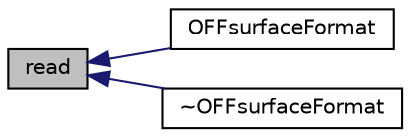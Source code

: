 digraph "read"
{
  bgcolor="transparent";
  edge [fontname="Helvetica",fontsize="10",labelfontname="Helvetica",labelfontsize="10"];
  node [fontname="Helvetica",fontsize="10",shape=record];
  rankdir="LR";
  Node1 [label="read",height=0.2,width=0.4,color="black", fillcolor="grey75", style="filled", fontcolor="black"];
  Node1 -> Node2 [dir="back",color="midnightblue",fontsize="10",style="solid",fontname="Helvetica"];
  Node2 [label="OFFsurfaceFormat",height=0.2,width=0.4,color="black",URL="$a01738.html#af5fea467a0bf824ba9e715f2525c905f",tooltip="Construct from file name. "];
  Node1 -> Node3 [dir="back",color="midnightblue",fontsize="10",style="solid",fontname="Helvetica"];
  Node3 [label="~OFFsurfaceFormat",height=0.2,width=0.4,color="black",URL="$a01738.html#a62ca6eccd0afcd7a8b55382fcae02c2d",tooltip="Destructor. "];
}
